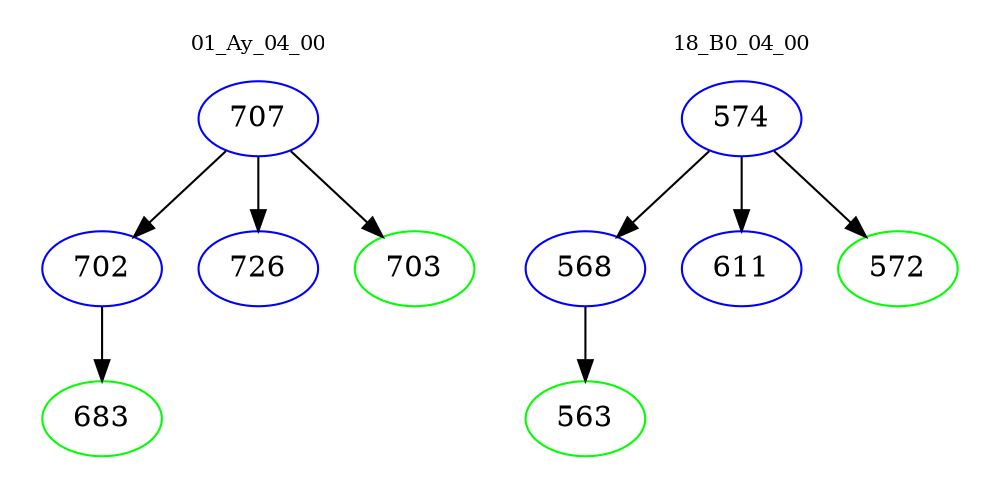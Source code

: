digraph{
subgraph cluster_0 {
color = white
label = "01_Ay_04_00";
fontsize=10;
T0_707 [label="707", color="blue"]
T0_707 -> T0_702 [color="black"]
T0_702 [label="702", color="blue"]
T0_702 -> T0_683 [color="black"]
T0_683 [label="683", color="green"]
T0_707 -> T0_726 [color="black"]
T0_726 [label="726", color="blue"]
T0_707 -> T0_703 [color="black"]
T0_703 [label="703", color="green"]
}
subgraph cluster_1 {
color = white
label = "18_B0_04_00";
fontsize=10;
T1_574 [label="574", color="blue"]
T1_574 -> T1_568 [color="black"]
T1_568 [label="568", color="blue"]
T1_568 -> T1_563 [color="black"]
T1_563 [label="563", color="green"]
T1_574 -> T1_611 [color="black"]
T1_611 [label="611", color="blue"]
T1_574 -> T1_572 [color="black"]
T1_572 [label="572", color="green"]
}
}
